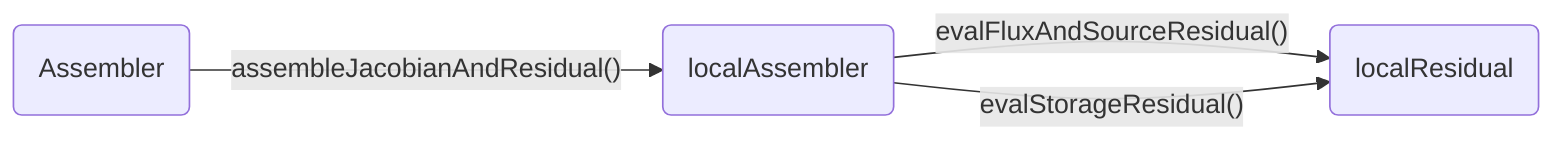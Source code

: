 flowchart LR
    B(Assembler) -->|"assembleJacobianAndResidual()"| D(localAssembler)
    D -->|"evalFluxAndSourceResidual()"| E(localResidual)
    D -->|"evalStorageResidual()"| E
    click B "./assembler.html"
    click D "./localassembler.html"
    click E "./localresidual.html"